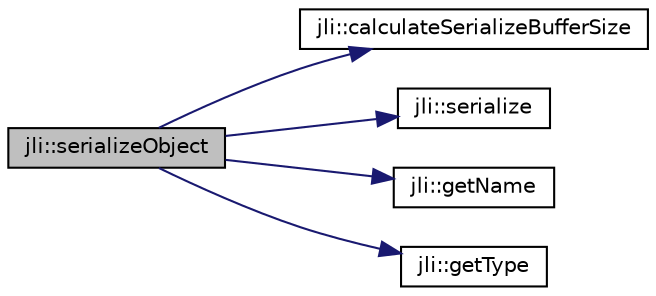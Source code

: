 digraph "jli::serializeObject"
{
  edge [fontname="Helvetica",fontsize="10",labelfontname="Helvetica",labelfontsize="10"];
  node [fontname="Helvetica",fontsize="10",shape=record];
  rankdir="LR";
  Node1 [label="jli::serializeObject",height=0.2,width=0.4,color="black", fillcolor="grey75", style="filled", fontcolor="black"];
  Node1 -> Node2 [color="midnightblue",fontsize="10",style="solid",fontname="Helvetica"];
  Node2 [label="jli::calculateSerializeBufferSize",height=0.2,width=0.4,color="black", fillcolor="white", style="filled",URL="$namespacejli.html#a643ba9aff12ba46ade9719f4d8c08303"];
  Node1 -> Node3 [color="midnightblue",fontsize="10",style="solid",fontname="Helvetica"];
  Node3 [label="jli::serialize",height=0.2,width=0.4,color="black", fillcolor="white", style="filled",URL="$namespacejli.html#ac4ecbc29085e60be91b1eee948d37851"];
  Node1 -> Node4 [color="midnightblue",fontsize="10",style="solid",fontname="Helvetica"];
  Node4 [label="jli::getName",height=0.2,width=0.4,color="black", fillcolor="white", style="filled",URL="$namespacejli.html#ab59410e766fae1d158793c2a0c70be5e"];
  Node1 -> Node5 [color="midnightblue",fontsize="10",style="solid",fontname="Helvetica"];
  Node5 [label="jli::getType",height=0.2,width=0.4,color="black", fillcolor="white", style="filled",URL="$namespacejli.html#acf2403453223c37b2cbf466e23515b6e"];
}
